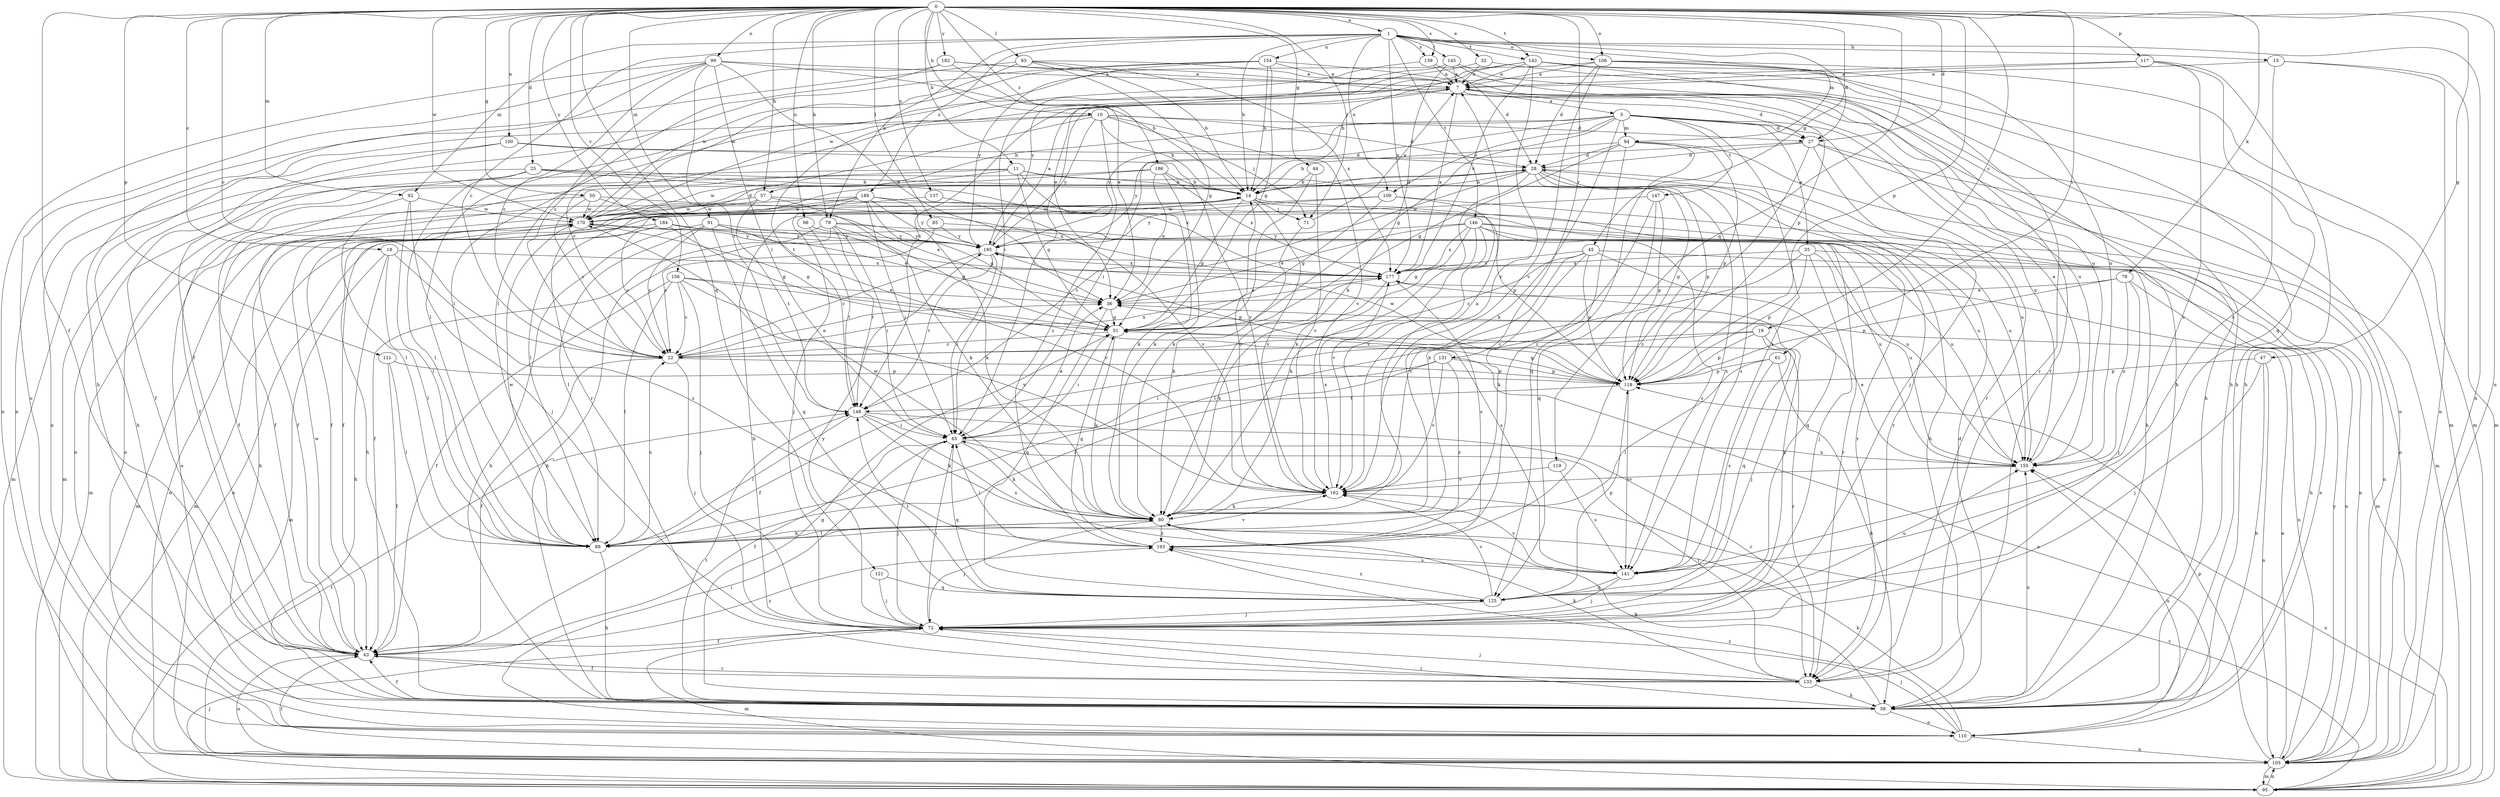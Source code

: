 strict digraph  {
0;
1;
5;
7;
10;
11;
13;
14;
18;
19;
22;
25;
27;
28;
32;
35;
36;
43;
44;
45;
47;
50;
51;
57;
58;
61;
65;
71;
72;
78;
79;
80;
83;
85;
88;
91;
92;
94;
95;
98;
99;
100;
103;
106;
109;
110;
111;
117;
118;
119;
121;
125;
131;
133;
137;
139;
141;
142;
145;
146;
147;
148;
154;
155;
156;
162;
170;
177;
182;
184;
185;
186;
189;
193;
0 -> 1  [label=a];
0 -> 10  [label=b];
0 -> 11  [label=b];
0 -> 18  [label=c];
0 -> 19  [label=c];
0 -> 22  [label=c];
0 -> 25  [label=d];
0 -> 27  [label=d];
0 -> 32  [label=e];
0 -> 43  [label=f];
0 -> 44  [label=g];
0 -> 45  [label=g];
0 -> 47  [label=g];
0 -> 50  [label=g];
0 -> 57  [label=h];
0 -> 61  [label=i];
0 -> 71  [label=j];
0 -> 78  [label=k];
0 -> 79  [label=k];
0 -> 83  [label=l];
0 -> 85  [label=l];
0 -> 91  [label=m];
0 -> 92  [label=m];
0 -> 98  [label=n];
0 -> 99  [label=n];
0 -> 100  [label=n];
0 -> 103  [label=n];
0 -> 106  [label=o];
0 -> 111  [label=p];
0 -> 117  [label=p];
0 -> 118  [label=p];
0 -> 119  [label=q];
0 -> 121  [label=q];
0 -> 131  [label=r];
0 -> 137  [label=s];
0 -> 139  [label=s];
0 -> 142  [label=t];
0 -> 156  [label=v];
0 -> 170  [label=w];
0 -> 182  [label=y];
0 -> 184  [label=y];
0 -> 186  [label=z];
1 -> 13  [label=b];
1 -> 14  [label=b];
1 -> 22  [label=c];
1 -> 27  [label=d];
1 -> 79  [label=k];
1 -> 92  [label=m];
1 -> 94  [label=m];
1 -> 103  [label=n];
1 -> 106  [label=o];
1 -> 109  [label=o];
1 -> 139  [label=s];
1 -> 142  [label=t];
1 -> 145  [label=t];
1 -> 146  [label=t];
1 -> 154  [label=u];
1 -> 177  [label=x];
1 -> 189  [label=z];
5 -> 27  [label=d];
5 -> 35  [label=e];
5 -> 51  [label=g];
5 -> 57  [label=h];
5 -> 65  [label=i];
5 -> 80  [label=k];
5 -> 94  [label=m];
5 -> 109  [label=o];
5 -> 133  [label=r];
5 -> 141  [label=s];
5 -> 147  [label=t];
5 -> 155  [label=u];
5 -> 185  [label=y];
7 -> 5  [label=a];
7 -> 27  [label=d];
7 -> 58  [label=h];
7 -> 65  [label=i];
7 -> 88  [label=l];
7 -> 148  [label=t];
7 -> 155  [label=u];
7 -> 177  [label=x];
10 -> 14  [label=b];
10 -> 22  [label=c];
10 -> 27  [label=d];
10 -> 28  [label=d];
10 -> 71  [label=j];
10 -> 110  [label=o];
10 -> 133  [label=r];
10 -> 162  [label=v];
10 -> 185  [label=y];
10 -> 193  [label=z];
11 -> 14  [label=b];
11 -> 51  [label=g];
11 -> 80  [label=k];
11 -> 95  [label=m];
11 -> 110  [label=o];
11 -> 118  [label=p];
11 -> 170  [label=w];
13 -> 7  [label=a];
13 -> 95  [label=m];
13 -> 103  [label=n];
13 -> 141  [label=s];
14 -> 28  [label=d];
14 -> 43  [label=f];
14 -> 51  [label=g];
14 -> 71  [label=j];
14 -> 95  [label=m];
14 -> 110  [label=o];
14 -> 118  [label=p];
14 -> 133  [label=r];
14 -> 162  [label=v];
14 -> 170  [label=w];
18 -> 58  [label=h];
18 -> 88  [label=l];
18 -> 95  [label=m];
18 -> 177  [label=x];
18 -> 193  [label=z];
19 -> 22  [label=c];
19 -> 43  [label=f];
19 -> 72  [label=j];
19 -> 118  [label=p];
19 -> 125  [label=q];
22 -> 36  [label=e];
22 -> 43  [label=f];
22 -> 72  [label=j];
22 -> 118  [label=p];
22 -> 177  [label=x];
25 -> 14  [label=b];
25 -> 88  [label=l];
25 -> 95  [label=m];
25 -> 110  [label=o];
25 -> 141  [label=s];
25 -> 177  [label=x];
27 -> 28  [label=d];
27 -> 72  [label=j];
27 -> 95  [label=m];
27 -> 103  [label=n];
27 -> 185  [label=y];
27 -> 193  [label=z];
28 -> 14  [label=b];
28 -> 58  [label=h];
28 -> 80  [label=k];
28 -> 88  [label=l];
28 -> 118  [label=p];
28 -> 133  [label=r];
28 -> 141  [label=s];
28 -> 148  [label=t];
28 -> 155  [label=u];
32 -> 7  [label=a];
32 -> 58  [label=h];
32 -> 185  [label=y];
35 -> 72  [label=j];
35 -> 88  [label=l];
35 -> 103  [label=n];
35 -> 118  [label=p];
35 -> 155  [label=u];
35 -> 177  [label=x];
36 -> 51  [label=g];
36 -> 125  [label=q];
43 -> 103  [label=n];
43 -> 133  [label=r];
43 -> 170  [label=w];
43 -> 193  [label=z];
44 -> 14  [label=b];
44 -> 80  [label=k];
44 -> 162  [label=v];
45 -> 22  [label=c];
45 -> 80  [label=k];
45 -> 110  [label=o];
45 -> 118  [label=p];
45 -> 125  [label=q];
45 -> 162  [label=v];
45 -> 177  [label=x];
47 -> 58  [label=h];
47 -> 72  [label=j];
47 -> 103  [label=n];
47 -> 118  [label=p];
50 -> 22  [label=c];
50 -> 36  [label=e];
50 -> 43  [label=f];
50 -> 170  [label=w];
50 -> 177  [label=x];
51 -> 22  [label=c];
51 -> 65  [label=i];
51 -> 80  [label=k];
51 -> 133  [label=r];
57 -> 43  [label=f];
57 -> 80  [label=k];
57 -> 148  [label=t];
57 -> 155  [label=u];
57 -> 170  [label=w];
58 -> 28  [label=d];
58 -> 43  [label=f];
58 -> 51  [label=g];
58 -> 72  [label=j];
58 -> 80  [label=k];
58 -> 110  [label=o];
58 -> 148  [label=t];
58 -> 155  [label=u];
61 -> 58  [label=h];
61 -> 88  [label=l];
61 -> 118  [label=p];
61 -> 141  [label=s];
65 -> 36  [label=e];
65 -> 43  [label=f];
65 -> 72  [label=j];
65 -> 80  [label=k];
65 -> 125  [label=q];
65 -> 155  [label=u];
71 -> 7  [label=a];
71 -> 80  [label=k];
72 -> 43  [label=f];
72 -> 65  [label=i];
72 -> 95  [label=m];
72 -> 177  [label=x];
72 -> 185  [label=y];
78 -> 36  [label=e];
78 -> 58  [label=h];
78 -> 72  [label=j];
78 -> 118  [label=p];
78 -> 155  [label=u];
79 -> 43  [label=f];
79 -> 51  [label=g];
79 -> 58  [label=h];
79 -> 65  [label=i];
79 -> 148  [label=t];
79 -> 155  [label=u];
79 -> 185  [label=y];
80 -> 7  [label=a];
80 -> 72  [label=j];
80 -> 88  [label=l];
80 -> 170  [label=w];
80 -> 193  [label=z];
83 -> 7  [label=a];
83 -> 14  [label=b];
83 -> 51  [label=g];
83 -> 103  [label=n];
83 -> 170  [label=w];
83 -> 177  [label=x];
85 -> 22  [label=c];
85 -> 155  [label=u];
85 -> 185  [label=y];
88 -> 22  [label=c];
88 -> 58  [label=h];
88 -> 80  [label=k];
88 -> 162  [label=v];
88 -> 170  [label=w];
91 -> 22  [label=c];
91 -> 36  [label=e];
91 -> 58  [label=h];
91 -> 88  [label=l];
91 -> 125  [label=q];
91 -> 162  [label=v];
91 -> 185  [label=y];
92 -> 43  [label=f];
92 -> 72  [label=j];
92 -> 88  [label=l];
92 -> 170  [label=w];
94 -> 14  [label=b];
94 -> 28  [label=d];
94 -> 51  [label=g];
94 -> 58  [label=h];
94 -> 118  [label=p];
94 -> 125  [label=q];
94 -> 193  [label=z];
95 -> 72  [label=j];
95 -> 103  [label=n];
95 -> 155  [label=u];
95 -> 162  [label=v];
98 -> 148  [label=t];
98 -> 185  [label=y];
99 -> 7  [label=a];
99 -> 14  [label=b];
99 -> 22  [label=c];
99 -> 36  [label=e];
99 -> 58  [label=h];
99 -> 65  [label=i];
99 -> 103  [label=n];
99 -> 110  [label=o];
99 -> 148  [label=t];
100 -> 28  [label=d];
100 -> 43  [label=f];
100 -> 58  [label=h];
100 -> 162  [label=v];
103 -> 36  [label=e];
103 -> 43  [label=f];
103 -> 95  [label=m];
103 -> 118  [label=p];
103 -> 148  [label=t];
103 -> 185  [label=y];
106 -> 7  [label=a];
106 -> 28  [label=d];
106 -> 88  [label=l];
106 -> 95  [label=m];
106 -> 133  [label=r];
106 -> 155  [label=u];
106 -> 162  [label=v];
109 -> 51  [label=g];
109 -> 103  [label=n];
109 -> 162  [label=v];
109 -> 170  [label=w];
109 -> 185  [label=y];
110 -> 65  [label=i];
110 -> 72  [label=j];
110 -> 80  [label=k];
110 -> 103  [label=n];
110 -> 155  [label=u];
110 -> 193  [label=z];
111 -> 43  [label=f];
111 -> 88  [label=l];
111 -> 118  [label=p];
117 -> 7  [label=a];
117 -> 58  [label=h];
117 -> 125  [label=q];
117 -> 141  [label=s];
117 -> 148  [label=t];
118 -> 51  [label=g];
118 -> 141  [label=s];
118 -> 148  [label=t];
118 -> 170  [label=w];
119 -> 141  [label=s];
119 -> 162  [label=v];
121 -> 72  [label=j];
121 -> 125  [label=q];
125 -> 72  [label=j];
125 -> 118  [label=p];
125 -> 148  [label=t];
125 -> 155  [label=u];
125 -> 162  [label=v];
125 -> 193  [label=z];
131 -> 65  [label=i];
131 -> 88  [label=l];
131 -> 110  [label=o];
131 -> 118  [label=p];
131 -> 162  [label=v];
131 -> 193  [label=z];
133 -> 14  [label=b];
133 -> 43  [label=f];
133 -> 58  [label=h];
133 -> 65  [label=i];
133 -> 72  [label=j];
133 -> 80  [label=k];
137 -> 162  [label=v];
137 -> 170  [label=w];
139 -> 7  [label=a];
139 -> 28  [label=d];
139 -> 170  [label=w];
141 -> 72  [label=j];
141 -> 125  [label=q];
141 -> 162  [label=v];
142 -> 7  [label=a];
142 -> 14  [label=b];
142 -> 36  [label=e];
142 -> 58  [label=h];
142 -> 95  [label=m];
142 -> 133  [label=r];
142 -> 162  [label=v];
142 -> 177  [label=x];
145 -> 7  [label=a];
145 -> 58  [label=h];
145 -> 65  [label=i];
145 -> 80  [label=k];
145 -> 103  [label=n];
146 -> 36  [label=e];
146 -> 51  [label=g];
146 -> 80  [label=k];
146 -> 95  [label=m];
146 -> 103  [label=n];
146 -> 133  [label=r];
146 -> 141  [label=s];
146 -> 162  [label=v];
146 -> 177  [label=x];
146 -> 185  [label=y];
147 -> 80  [label=k];
147 -> 118  [label=p];
147 -> 125  [label=q];
147 -> 170  [label=w];
148 -> 65  [label=i];
148 -> 80  [label=k];
148 -> 88  [label=l];
148 -> 133  [label=r];
148 -> 141  [label=s];
154 -> 7  [label=a];
154 -> 14  [label=b];
154 -> 43  [label=f];
154 -> 51  [label=g];
154 -> 155  [label=u];
154 -> 170  [label=w];
154 -> 185  [label=y];
155 -> 7  [label=a];
155 -> 36  [label=e];
155 -> 162  [label=v];
156 -> 22  [label=c];
156 -> 36  [label=e];
156 -> 43  [label=f];
156 -> 72  [label=j];
156 -> 88  [label=l];
156 -> 141  [label=s];
156 -> 162  [label=v];
162 -> 14  [label=b];
162 -> 80  [label=k];
162 -> 177  [label=x];
170 -> 28  [label=d];
170 -> 51  [label=g];
170 -> 58  [label=h];
170 -> 95  [label=m];
170 -> 103  [label=n];
170 -> 185  [label=y];
177 -> 36  [label=e];
177 -> 80  [label=k];
177 -> 103  [label=n];
177 -> 193  [label=z];
182 -> 7  [label=a];
182 -> 22  [label=c];
182 -> 36  [label=e];
182 -> 88  [label=l];
182 -> 118  [label=p];
184 -> 22  [label=c];
184 -> 51  [label=g];
184 -> 95  [label=m];
184 -> 103  [label=n];
184 -> 155  [label=u];
184 -> 185  [label=y];
185 -> 7  [label=a];
185 -> 22  [label=c];
185 -> 65  [label=i];
185 -> 118  [label=p];
185 -> 148  [label=t];
185 -> 177  [label=x];
186 -> 14  [label=b];
186 -> 36  [label=e];
186 -> 43  [label=f];
186 -> 80  [label=k];
186 -> 88  [label=l];
186 -> 177  [label=x];
189 -> 43  [label=f];
189 -> 51  [label=g];
189 -> 58  [label=h];
189 -> 65  [label=i];
189 -> 72  [label=j];
189 -> 80  [label=k];
189 -> 155  [label=u];
189 -> 170  [label=w];
189 -> 185  [label=y];
193 -> 51  [label=g];
193 -> 65  [label=i];
193 -> 141  [label=s];
}
